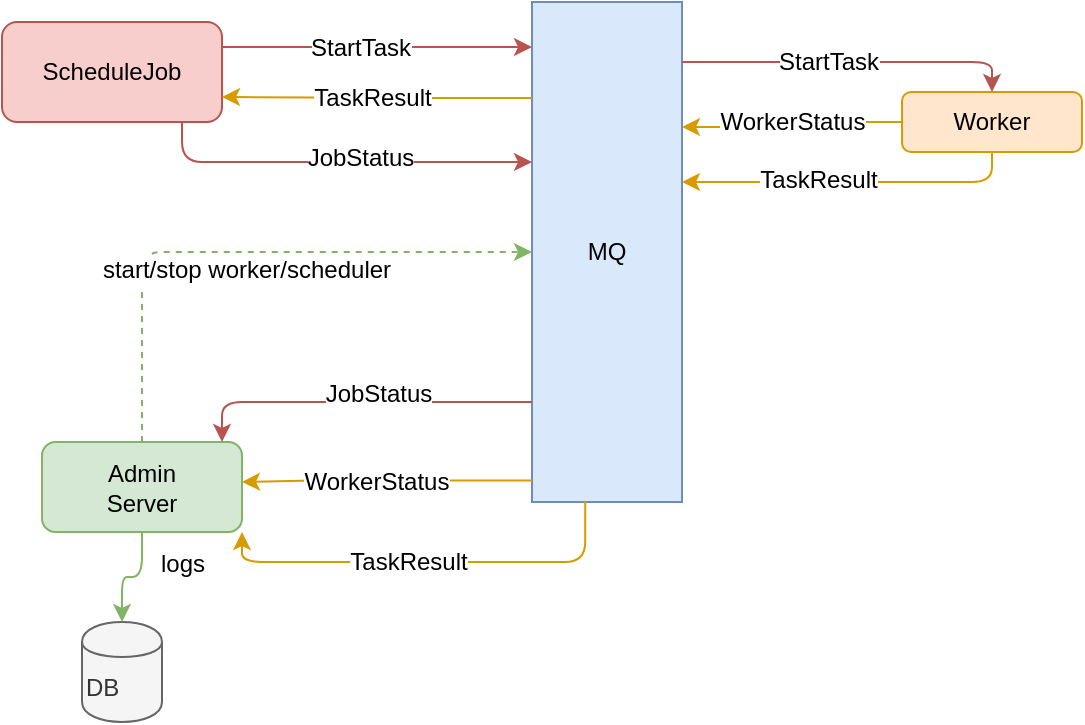 <mxfile version="12.2.4" pages="1"><diagram id="8Rbl28p7ZW2rrZwuGT_R" name="Page-1"><mxGraphModel dx="1197" dy="557" grid="1" gridSize="10" guides="1" tooltips="1" connect="1" arrows="1" fold="1" page="1" pageScale="1" pageWidth="827" pageHeight="1169" math="0" shadow="0"><root><mxCell id="0"/><mxCell id="1" parent="0"/><mxCell id="2" value="MQ" style="rounded=0;whiteSpace=wrap;html=1;fillColor=#dae8fc;strokeColor=#6c8ebf;" parent="1" vertex="1"><mxGeometry x="385" y="70" width="75" height="250" as="geometry"/></mxCell><mxCell id="4" value="ScheduleJob" style="rounded=1;whiteSpace=wrap;html=1;fillColor=#f8cecc;strokeColor=#b85450;" parent="1" vertex="1"><mxGeometry x="120" y="80" width="110" height="50" as="geometry"/></mxCell><mxCell id="5" value="Admin&lt;br&gt;Server" style="rounded=1;whiteSpace=wrap;html=1;fillColor=#d5e8d4;strokeColor=#82b366;" parent="1" vertex="1"><mxGeometry x="140" y="290" width="100" height="45" as="geometry"/></mxCell><mxCell id="7" value="Worker" style="rounded=1;whiteSpace=wrap;html=1;fillColor=#ffe6cc;strokeColor=#d79b00;" parent="1" vertex="1"><mxGeometry x="570" y="115" width="90" height="30" as="geometry"/></mxCell><mxCell id="15" style="edgeStyle=elbowEdgeStyle;rounded=0;orthogonalLoop=1;jettySize=auto;elbow=vertical;html=1;exitX=0.5;exitY=1;exitDx=0;exitDy=0;startArrow=classic;startFill=1;" parent="1" edge="1"><mxGeometry relative="1" as="geometry"><mxPoint x="625" y="300" as="sourcePoint"/><mxPoint x="625" y="300" as="targetPoint"/></mxGeometry></mxCell><mxCell id="20" value="" style="endArrow=classic;html=1;edgeStyle=elbowEdgeStyle;fillColor=#ffe6cc;strokeColor=#d79b00;exitX=0;exitY=0.957;exitDx=0;exitDy=0;exitPerimeter=0;" parent="1" source="2" target="5" edge="1"><mxGeometry width="50" height="50" relative="1" as="geometry"><mxPoint x="384" y="311" as="sourcePoint"/><mxPoint x="290" y="311.25" as="targetPoint"/><Array as="points"><mxPoint x="280" y="310"/><mxPoint x="360" y="320"/><mxPoint x="300" y="320"/><mxPoint x="350" y="310"/><mxPoint x="330" y="310"/><mxPoint x="320" y="310"/><mxPoint x="280" y="333"/><mxPoint x="310" y="320"/><mxPoint x="330" y="330"/></Array></mxGeometry></mxCell><mxCell id="30" value="WorkerStatus" style="text;html=1;resizable=0;points=[];align=center;verticalAlign=middle;labelBackgroundColor=#ffffff;" parent="20" vertex="1" connectable="0"><mxGeometry x="-0.447" relative="1" as="geometry"><mxPoint x="-37.5" as="offset"/></mxGeometry></mxCell><mxCell id="24" value="" style="endArrow=classic;html=1;exitX=1;exitY=0.25;exitDx=0;exitDy=0;fillColor=#f8cecc;strokeColor=#b85450;edgeStyle=orthogonalEdgeStyle;elbow=vertical;" parent="1" source="4" target="2" edge="1"><mxGeometry width="50" height="50" relative="1" as="geometry"><mxPoint x="190" y="400" as="sourcePoint"/><mxPoint x="335" y="50" as="targetPoint"/><Array as="points"><mxPoint x="340" y="93"/><mxPoint x="340" y="93"/></Array></mxGeometry></mxCell><mxCell id="25" value="StartTask" style="text;html=1;resizable=0;points=[];align=center;verticalAlign=middle;labelBackgroundColor=#ffffff;" parent="24" vertex="1" connectable="0"><mxGeometry x="-0.382" y="2" relative="1" as="geometry"><mxPoint x="21" y="2" as="offset"/></mxGeometry></mxCell><mxCell id="28" value="" style="endArrow=classic;html=1;entryX=1;entryY=0.75;entryDx=0;entryDy=0;fillColor=#ffe6cc;strokeColor=#d79b00;edgeStyle=orthogonalEdgeStyle;" parent="1" source="2" target="4" edge="1"><mxGeometry width="50" height="50" relative="1" as="geometry"><mxPoint x="370" y="118" as="sourcePoint"/><mxPoint x="210" y="350" as="targetPoint"/><Array as="points"><mxPoint x="340" y="118"/><mxPoint x="340" y="118"/></Array></mxGeometry></mxCell><mxCell id="29" value="TaskResult" style="text;html=1;resizable=0;points=[];align=center;verticalAlign=middle;labelBackgroundColor=#ffffff;" parent="28" vertex="1" connectable="0"><mxGeometry x="0.196" relative="1" as="geometry"><mxPoint x="12" as="offset"/></mxGeometry></mxCell><mxCell id="31" value="" style="endArrow=classic;html=1;fillColor=#ffe6cc;strokeColor=#d79b00;edgeStyle=orthogonalEdgeStyle;elbow=vertical;entryX=1;entryY=0.25;entryDx=0;entryDy=0;" parent="1" source="7" target="2" edge="1"><mxGeometry width="50" height="50" relative="1" as="geometry"><mxPoint x="150" y="430" as="sourcePoint"/><mxPoint x="540" y="180" as="targetPoint"/><Array as="points"/></mxGeometry></mxCell><mxCell id="34" value="WorkerStatus" style="text;html=1;resizable=0;points=[];align=center;verticalAlign=middle;labelBackgroundColor=#ffffff;fontColor=#000000;" parent="31" vertex="1" connectable="0"><mxGeometry x="-0.215" y="3" relative="1" as="geometry"><mxPoint x="-11" y="-3" as="offset"/></mxGeometry></mxCell><mxCell id="32" value="" style="endArrow=classic;html=1;edgeStyle=orthogonalEdgeStyle;fillColor=#f8cecc;strokeColor=#b85450;" parent="1" source="4" target="2" edge="1"><mxGeometry width="50" height="50" relative="1" as="geometry"><mxPoint x="205" y="190" as="sourcePoint"/><mxPoint x="200" y="380" as="targetPoint"/><Array as="points"><mxPoint x="210" y="150"/></Array></mxGeometry></mxCell><mxCell id="33" value="JobStatus" style="text;html=1;resizable=0;points=[];align=center;verticalAlign=middle;labelBackgroundColor=#ffffff;" parent="32" vertex="1" connectable="0"><mxGeometry x="0.016" y="1" relative="1" as="geometry"><mxPoint x="10" y="-1" as="offset"/></mxGeometry></mxCell><mxCell id="36" value="" style="endArrow=classic;html=1;fillColor=#f8cecc;strokeColor=#b85450;edgeStyle=orthogonalEdgeStyle;elbow=vertical;" parent="1" source="2" target="7" edge="1"><mxGeometry width="50" height="50" relative="1" as="geometry"><mxPoint x="470" y="160" as="sourcePoint"/><mxPoint x="650" y="80" as="targetPoint"/><Array as="points"><mxPoint x="615" y="100"/></Array></mxGeometry></mxCell><mxCell id="37" value="StartTask" style="text;html=1;resizable=0;points=[];align=center;verticalAlign=middle;labelBackgroundColor=#ffffff;" parent="36" vertex="1" connectable="0"><mxGeometry x="-0.382" y="2" relative="1" as="geometry"><mxPoint x="20" y="2" as="offset"/></mxGeometry></mxCell><mxCell id="38" value="" style="endArrow=classic;html=1;exitX=0.5;exitY=1;exitDx=0;exitDy=0;fillColor=#ffe6cc;strokeColor=#d79b00;edgeStyle=orthogonalEdgeStyle;elbow=vertical;" parent="1" source="7" target="2" edge="1"><mxGeometry width="50" height="50" relative="1" as="geometry"><mxPoint x="580" y="140" as="sourcePoint"/><mxPoint x="470" y="140" as="targetPoint"/><Array as="points"><mxPoint x="615" y="160"/></Array></mxGeometry></mxCell><mxCell id="39" value="TaskResult" style="text;html=1;resizable=0;points=[];align=center;verticalAlign=middle;labelBackgroundColor=#ffffff;fontColor=#000000;" parent="38" vertex="1" connectable="0"><mxGeometry x="-0.215" y="3" relative="1" as="geometry"><mxPoint x="-36" y="-4" as="offset"/></mxGeometry></mxCell><mxCell id="42" value="" style="endArrow=classic;html=1;fontColor=#000000;edgeStyle=orthogonalEdgeStyle;fillColor=#f8cecc;strokeColor=#b85450;" parent="1" source="2" target="5" edge="1"><mxGeometry width="50" height="50" relative="1" as="geometry"><mxPoint x="150" y="410" as="sourcePoint"/><mxPoint x="200" y="360" as="targetPoint"/><Array as="points"><mxPoint x="230" y="270"/></Array></mxGeometry></mxCell><mxCell id="44" value="JobStatus" style="text;html=1;resizable=0;points=[];align=center;verticalAlign=middle;labelBackgroundColor=#ffffff;fontColor=#000000;" parent="42" vertex="1" connectable="0"><mxGeometry x="-0.273" relative="1" as="geometry"><mxPoint x="-14" y="-4" as="offset"/></mxGeometry></mxCell><mxCell id="46" value="DB" style="shape=cylinder;whiteSpace=wrap;html=1;boundedLbl=1;backgroundOutline=1;rounded=1;align=left;fillColor=#f5f5f5;strokeColor=#666666;fontColor=#333333;" parent="1" vertex="1"><mxGeometry x="160" y="380" width="40" height="50" as="geometry"/></mxCell><mxCell id="47" value="" style="endArrow=classic;html=1;fontColor=#000000;edgeStyle=orthogonalEdgeStyle;fillColor=#d5e8d4;strokeColor=#82b366;" parent="1" source="5" target="46" edge="1"><mxGeometry width="50" height="50" relative="1" as="geometry"><mxPoint x="150" y="510" as="sourcePoint"/><mxPoint x="200" y="460" as="targetPoint"/></mxGeometry></mxCell><mxCell id="48" value="logs" style="text;html=1;resizable=0;points=[];align=center;verticalAlign=middle;labelBackgroundColor=#ffffff;fontColor=#000000;" parent="47" vertex="1" connectable="0"><mxGeometry x="-0.528" y="13" relative="1" as="geometry"><mxPoint x="7" y="3" as="offset"/></mxGeometry></mxCell><mxCell id="49" value="" style="endArrow=classic;html=1;fillColor=#ffe6cc;strokeColor=#d79b00;edgeStyle=orthogonalEdgeStyle;elbow=vertical;exitX=0.355;exitY=0.998;exitDx=0;exitDy=0;exitPerimeter=0;" parent="1" source="2" target="5" edge="1"><mxGeometry width="50" height="50" relative="1" as="geometry"><mxPoint x="390" y="350" as="sourcePoint"/><mxPoint x="220" y="335" as="targetPoint"/><Array as="points"><mxPoint x="412" y="350"/><mxPoint x="240" y="350"/></Array></mxGeometry></mxCell><mxCell id="50" value="TaskResult" style="text;html=1;resizable=0;points=[];align=center;verticalAlign=middle;labelBackgroundColor=#ffffff;fontColor=#000000;" parent="49" vertex="1" connectable="0"><mxGeometry x="-0.215" y="3" relative="1" as="geometry"><mxPoint x="-34" y="-3" as="offset"/></mxGeometry></mxCell><mxCell id="56" value="" style="endArrow=classic;html=1;fontColor=#000000;edgeStyle=orthogonalEdgeStyle;exitX=0.5;exitY=0;exitDx=0;exitDy=0;dashed=1;fillColor=#d5e8d4;strokeColor=#82b366;" parent="1" source="5" target="2" edge="1"><mxGeometry width="50" height="50" relative="1" as="geometry"><mxPoint x="200" y="230" as="sourcePoint"/><mxPoint x="380" y="230" as="targetPoint"/></mxGeometry></mxCell><mxCell id="57" value="start/stop worker/scheduler" style="text;html=1;resizable=0;points=[];align=center;verticalAlign=middle;labelBackgroundColor=#ffffff;fontColor=#000000;" parent="56" vertex="1" connectable="0"><mxGeometry x="-0.407" y="-52" relative="1" as="geometry"><mxPoint as="offset"/></mxGeometry></mxCell></root></mxGraphModel></diagram></mxfile>